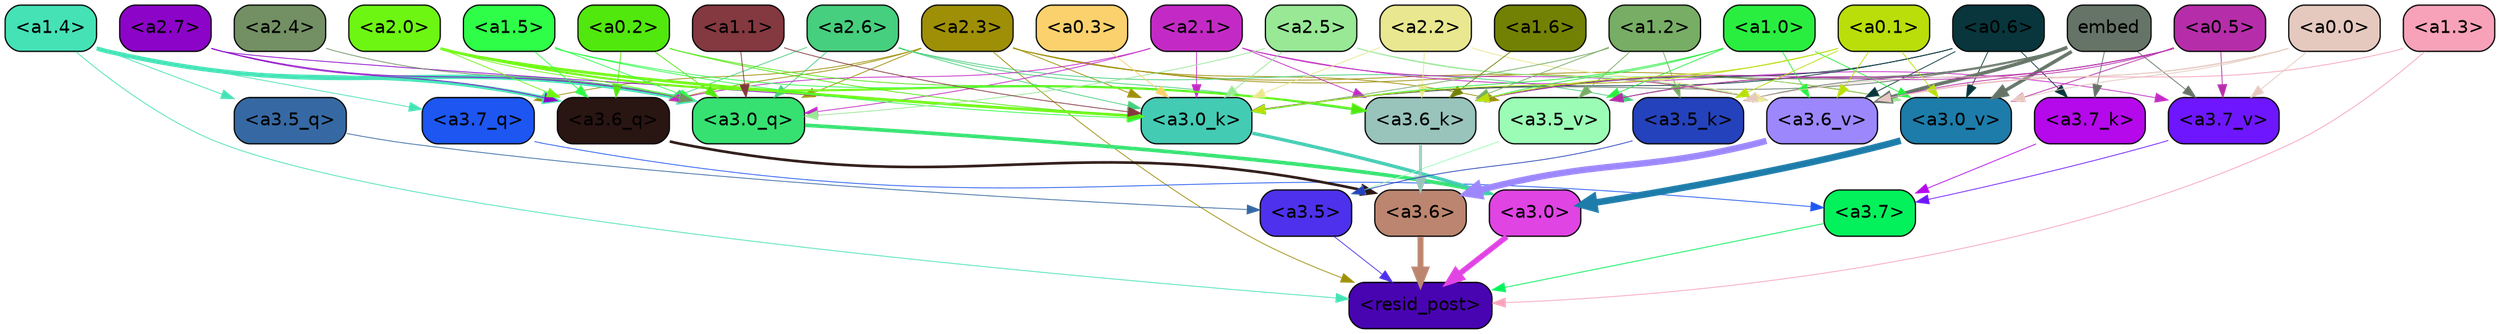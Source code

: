 strict digraph "" {
	graph [bgcolor=transparent,
		layout=dot,
		overlap=false,
		splines=true
	];
	"<a3.7>"	[color=black,
		fillcolor="#03f15b",
		fontname=Helvetica,
		shape=box,
		style="filled, rounded"];
	"<resid_post>"	[color=black,
		fillcolor="#4904b2",
		fontname=Helvetica,
		shape=box,
		style="filled, rounded"];
	"<a3.7>" -> "<resid_post>"	[color="#03f15b",
		penwidth=0.6239100098609924];
	"<a3.6>"	[color=black,
		fillcolor="#bb856f",
		fontname=Helvetica,
		shape=box,
		style="filled, rounded"];
	"<a3.6>" -> "<resid_post>"	[color="#bb856f",
		penwidth=4.569062113761902];
	"<a3.5>"	[color=black,
		fillcolor="#4d31ec",
		fontname=Helvetica,
		shape=box,
		style="filled, rounded"];
	"<a3.5>" -> "<resid_post>"	[color="#4d31ec",
		penwidth=0.6];
	"<a3.0>"	[color=black,
		fillcolor="#e044e3",
		fontname=Helvetica,
		shape=box,
		style="filled, rounded"];
	"<a3.0>" -> "<resid_post>"	[color="#e044e3",
		penwidth=4.283544182777405];
	"<a2.3>"	[color=black,
		fillcolor="#9e8f07",
		fontname=Helvetica,
		shape=box,
		style="filled, rounded"];
	"<a2.3>" -> "<resid_post>"	[color="#9e8f07",
		penwidth=0.6];
	"<a3.7_q>"	[color=black,
		fillcolor="#1d56f0",
		fontname=Helvetica,
		shape=box,
		style="filled, rounded"];
	"<a2.3>" -> "<a3.7_q>"	[color="#9e8f07",
		penwidth=0.6];
	"<a3.6_q>"	[color=black,
		fillcolor="#291512",
		fontname=Helvetica,
		shape=box,
		style="filled, rounded"];
	"<a2.3>" -> "<a3.6_q>"	[color="#9e8f07",
		penwidth=0.6];
	"<a3.0_q>"	[color=black,
		fillcolor="#36e171",
		fontname=Helvetica,
		shape=box,
		style="filled, rounded"];
	"<a2.3>" -> "<a3.0_q>"	[color="#9e8f07",
		penwidth=0.6];
	"<a3.0_k>"	[color=black,
		fillcolor="#44cbb3",
		fontname=Helvetica,
		shape=box,
		style="filled, rounded"];
	"<a2.3>" -> "<a3.0_k>"	[color="#9e8f07",
		penwidth=0.6];
	"<a3.6_v>"	[color=black,
		fillcolor="#9d87fd",
		fontname=Helvetica,
		shape=box,
		style="filled, rounded"];
	"<a2.3>" -> "<a3.6_v>"	[color="#9e8f07",
		penwidth=0.6];
	"<a3.5_v>"	[color=black,
		fillcolor="#9bfdb5",
		fontname=Helvetica,
		shape=box,
		style="filled, rounded"];
	"<a2.3>" -> "<a3.5_v>"	[color="#9e8f07",
		penwidth=0.6];
	"<a3.0_v>"	[color=black,
		fillcolor="#1d7ca9",
		fontname=Helvetica,
		shape=box,
		style="filled, rounded"];
	"<a2.3>" -> "<a3.0_v>"	[color="#9e8f07",
		penwidth=0.6];
	"<a1.4>"	[color=black,
		fillcolor="#45e2b6",
		fontname=Helvetica,
		shape=box,
		style="filled, rounded"];
	"<a1.4>" -> "<resid_post>"	[color="#45e2b6",
		penwidth=0.6];
	"<a1.4>" -> "<a3.7_q>"	[color="#45e2b6",
		penwidth=0.6];
	"<a1.4>" -> "<a3.6_q>"	[color="#45e2b6",
		penwidth=2.7934007048606873];
	"<a3.5_q>"	[color=black,
		fillcolor="#3669a3",
		fontname=Helvetica,
		shape=box,
		style="filled, rounded"];
	"<a1.4>" -> "<a3.5_q>"	[color="#45e2b6",
		penwidth=0.6];
	"<a1.4>" -> "<a3.0_q>"	[color="#45e2b6",
		penwidth=3.340754985809326];
	"<a1.3>"	[color=black,
		fillcolor="#f8a2b9",
		fontname=Helvetica,
		shape=box,
		style="filled, rounded"];
	"<a1.3>" -> "<resid_post>"	[color="#f8a2b9",
		penwidth=0.6];
	"<a1.3>" -> "<a3.6_v>"	[color="#f8a2b9",
		penwidth=0.6];
	"<a3.7_q>" -> "<a3.7>"	[color="#1d56f0",
		penwidth=0.6];
	"<a3.6_q>" -> "<a3.6>"	[color="#291512",
		penwidth=2.0347584784030914];
	"<a3.5_q>" -> "<a3.5>"	[color="#3669a3",
		penwidth=0.6];
	"<a3.0_q>" -> "<a3.0>"	[color="#36e171",
		penwidth=2.8635367155075073];
	"<a3.7_k>"	[color=black,
		fillcolor="#b508eb",
		fontname=Helvetica,
		shape=box,
		style="filled, rounded"];
	"<a3.7_k>" -> "<a3.7>"	[color="#b508eb",
		penwidth=0.6];
	"<a3.6_k>"	[color=black,
		fillcolor="#98c4bb",
		fontname=Helvetica,
		shape=box,
		style="filled, rounded"];
	"<a3.6_k>" -> "<a3.6>"	[color="#98c4bb",
		penwidth=2.1760786175727844];
	"<a3.5_k>"	[color=black,
		fillcolor="#2442bc",
		fontname=Helvetica,
		shape=box,
		style="filled, rounded"];
	"<a3.5_k>" -> "<a3.5>"	[color="#2442bc",
		penwidth=0.6];
	"<a3.0_k>" -> "<a3.0>"	[color="#44cbb3",
		penwidth=2.632905662059784];
	"<a3.7_v>"	[color=black,
		fillcolor="#6e16fe",
		fontname=Helvetica,
		shape=box,
		style="filled, rounded"];
	"<a3.7_v>" -> "<a3.7>"	[color="#6e16fe",
		penwidth=0.6];
	"<a3.6_v>" -> "<a3.6>"	[color="#9d87fd",
		penwidth=4.981305837631226];
	"<a3.5_v>" -> "<a3.5>"	[color="#9bfdb5",
		penwidth=0.6];
	"<a3.0_v>" -> "<a3.0>"	[color="#1d7ca9",
		penwidth=5.168330669403076];
	"<a2.7>"	[color=black,
		fillcolor="#8c04c8",
		fontname=Helvetica,
		shape=box,
		style="filled, rounded"];
	"<a2.7>" -> "<a3.6_q>"	[color="#8c04c8",
		penwidth=0.6];
	"<a2.7>" -> "<a3.0_q>"	[color="#8c04c8",
		penwidth=0.6];
	"<a2.7>" -> "<a3.0_k>"	[color="#8c04c8",
		penwidth=0.6];
	"<a2.6>"	[color=black,
		fillcolor="#46cf7e",
		fontname=Helvetica,
		shape=box,
		style="filled, rounded"];
	"<a2.6>" -> "<a3.6_q>"	[color="#46cf7e",
		penwidth=0.6];
	"<a2.6>" -> "<a3.0_q>"	[color="#46cf7e",
		penwidth=0.6];
	"<a2.6>" -> "<a3.6_k>"	[color="#46cf7e",
		penwidth=0.6];
	"<a2.6>" -> "<a3.5_k>"	[color="#46cf7e",
		penwidth=0.6];
	"<a2.6>" -> "<a3.0_k>"	[color="#46cf7e",
		penwidth=0.6];
	"<a2.1>"	[color=black,
		fillcolor="#c32ac5",
		fontname=Helvetica,
		shape=box,
		style="filled, rounded"];
	"<a2.1>" -> "<a3.6_q>"	[color="#c32ac5",
		penwidth=0.6];
	"<a2.1>" -> "<a3.0_q>"	[color="#c32ac5",
		penwidth=0.6];
	"<a2.1>" -> "<a3.6_k>"	[color="#c32ac5",
		penwidth=0.6];
	"<a2.1>" -> "<a3.0_k>"	[color="#c32ac5",
		penwidth=0.6];
	"<a2.1>" -> "<a3.7_v>"	[color="#c32ac5",
		penwidth=0.6];
	"<a2.1>" -> "<a3.6_v>"	[color="#c32ac5",
		penwidth=0.6];
	"<a2.0>"	[color=black,
		fillcolor="#6ef613",
		fontname=Helvetica,
		shape=box,
		style="filled, rounded"];
	"<a2.0>" -> "<a3.6_q>"	[color="#6ef613",
		penwidth=0.6];
	"<a2.0>" -> "<a3.0_q>"	[color="#6ef613",
		penwidth=0.6];
	"<a2.0>" -> "<a3.6_k>"	[color="#6ef613",
		penwidth=1.6382827460765839];
	"<a2.0>" -> "<a3.0_k>"	[color="#6ef613",
		penwidth=2.161143198609352];
	"<a1.5>"	[color=black,
		fillcolor="#2efe48",
		fontname=Helvetica,
		shape=box,
		style="filled, rounded"];
	"<a1.5>" -> "<a3.6_q>"	[color="#2efe48",
		penwidth=0.6];
	"<a1.5>" -> "<a3.0_q>"	[color="#2efe48",
		penwidth=0.6];
	"<a1.5>" -> "<a3.6_k>"	[color="#2efe48",
		penwidth=0.6];
	"<a1.5>" -> "<a3.0_k>"	[color="#2efe48",
		penwidth=0.6];
	"<a0.2>"	[color=black,
		fillcolor="#51e80e",
		fontname=Helvetica,
		shape=box,
		style="filled, rounded"];
	"<a0.2>" -> "<a3.6_q>"	[color="#51e80e",
		penwidth=0.6];
	"<a0.2>" -> "<a3.0_q>"	[color="#51e80e",
		penwidth=0.6];
	"<a0.2>" -> "<a3.6_k>"	[color="#51e80e",
		penwidth=0.6];
	"<a0.2>" -> "<a3.0_k>"	[color="#51e80e",
		penwidth=0.6];
	"<a2.5>"	[color=black,
		fillcolor="#98e896",
		fontname=Helvetica,
		shape=box,
		style="filled, rounded"];
	"<a2.5>" -> "<a3.0_q>"	[color="#98e896",
		penwidth=0.6];
	"<a2.5>" -> "<a3.0_k>"	[color="#98e896",
		penwidth=0.6];
	"<a2.5>" -> "<a3.6_v>"	[color="#98e896",
		penwidth=0.6];
	"<a2.5>" -> "<a3.0_v>"	[color="#98e896",
		penwidth=0.6];
	"<a2.4>"	[color=black,
		fillcolor="#729063",
		fontname=Helvetica,
		shape=box,
		style="filled, rounded"];
	"<a2.4>" -> "<a3.0_q>"	[color="#729063",
		penwidth=0.6];
	"<a1.1>"	[color=black,
		fillcolor="#843840",
		fontname=Helvetica,
		shape=box,
		style="filled, rounded"];
	"<a1.1>" -> "<a3.0_q>"	[color="#843840",
		penwidth=0.6];
	"<a1.1>" -> "<a3.0_k>"	[color="#843840",
		penwidth=0.6];
	"<a0.6>"	[color=black,
		fillcolor="#08363c",
		fontname=Helvetica,
		shape=box,
		style="filled, rounded"];
	"<a0.6>" -> "<a3.7_k>"	[color="#08363c",
		penwidth=0.6];
	"<a0.6>" -> "<a3.6_k>"	[color="#08363c",
		penwidth=0.6];
	"<a0.6>" -> "<a3.0_k>"	[color="#08363c",
		penwidth=0.6];
	"<a0.6>" -> "<a3.6_v>"	[color="#08363c",
		penwidth=0.6];
	"<a0.6>" -> "<a3.0_v>"	[color="#08363c",
		penwidth=0.6];
	embed	[color=black,
		fillcolor="#657467",
		fontname=Helvetica,
		shape=box,
		style="filled, rounded"];
	embed -> "<a3.7_k>"	[color="#657467",
		penwidth=0.6];
	embed -> "<a3.6_k>"	[color="#657467",
		penwidth=0.6];
	embed -> "<a3.5_k>"	[color="#657467",
		penwidth=0.6];
	embed -> "<a3.0_k>"	[color="#657467",
		penwidth=0.6];
	embed -> "<a3.7_v>"	[color="#657467",
		penwidth=0.6];
	embed -> "<a3.6_v>"	[color="#657467",
		penwidth=2.7825746536254883];
	embed -> "<a3.5_v>"	[color="#657467",
		penwidth=0.6];
	embed -> "<a3.0_v>"	[color="#657467",
		penwidth=2.6950180530548096];
	"<a2.2>"	[color=black,
		fillcolor="#e9e78f",
		fontname=Helvetica,
		shape=box,
		style="filled, rounded"];
	"<a2.2>" -> "<a3.6_k>"	[color="#e9e78f",
		penwidth=0.6];
	"<a2.2>" -> "<a3.0_k>"	[color="#e9e78f",
		penwidth=0.6];
	"<a2.2>" -> "<a3.6_v>"	[color="#e9e78f",
		penwidth=0.6];
	"<a1.6>"	[color=black,
		fillcolor="#728103",
		fontname=Helvetica,
		shape=box,
		style="filled, rounded"];
	"<a1.6>" -> "<a3.6_k>"	[color="#728103",
		penwidth=0.6];
	"<a1.2>"	[color=black,
		fillcolor="#77ad64",
		fontname=Helvetica,
		shape=box,
		style="filled, rounded"];
	"<a1.2>" -> "<a3.6_k>"	[color="#77ad64",
		penwidth=0.6];
	"<a1.2>" -> "<a3.5_k>"	[color="#77ad64",
		penwidth=0.6];
	"<a1.2>" -> "<a3.0_k>"	[color="#77ad64",
		penwidth=0.6];
	"<a1.2>" -> "<a3.5_v>"	[color="#77ad64",
		penwidth=0.6];
	"<a1.0>"	[color=black,
		fillcolor="#29ee40",
		fontname=Helvetica,
		shape=box,
		style="filled, rounded"];
	"<a1.0>" -> "<a3.6_k>"	[color="#29ee40",
		penwidth=0.6];
	"<a1.0>" -> "<a3.0_k>"	[color="#29ee40",
		penwidth=0.6];
	"<a1.0>" -> "<a3.6_v>"	[color="#29ee40",
		penwidth=0.6];
	"<a1.0>" -> "<a3.5_v>"	[color="#29ee40",
		penwidth=0.6];
	"<a1.0>" -> "<a3.0_v>"	[color="#29ee40",
		penwidth=0.6];
	"<a0.5>"	[color=black,
		fillcolor="#b62da9",
		fontname=Helvetica,
		shape=box,
		style="filled, rounded"];
	"<a0.5>" -> "<a3.6_k>"	[color="#b62da9",
		penwidth=0.6];
	"<a0.5>" -> "<a3.7_v>"	[color="#b62da9",
		penwidth=0.6];
	"<a0.5>" -> "<a3.6_v>"	[color="#b62da9",
		penwidth=0.6];
	"<a0.5>" -> "<a3.5_v>"	[color="#b62da9",
		penwidth=0.6];
	"<a0.5>" -> "<a3.0_v>"	[color="#b62da9",
		penwidth=0.6];
	"<a0.1>"	[color=black,
		fillcolor="#b9de0a",
		fontname=Helvetica,
		shape=box,
		style="filled, rounded"];
	"<a0.1>" -> "<a3.6_k>"	[color="#b9de0a",
		penwidth=0.6];
	"<a0.1>" -> "<a3.5_k>"	[color="#b9de0a",
		penwidth=0.6];
	"<a0.1>" -> "<a3.0_k>"	[color="#b9de0a",
		penwidth=0.6];
	"<a0.1>" -> "<a3.6_v>"	[color="#b9de0a",
		penwidth=0.6];
	"<a0.1>" -> "<a3.0_v>"	[color="#b9de0a",
		penwidth=0.6];
	"<a0.0>"	[color=black,
		fillcolor="#e5c9bf",
		fontname=Helvetica,
		shape=box,
		style="filled, rounded"];
	"<a0.0>" -> "<a3.5_k>"	[color="#e5c9bf",
		penwidth=0.6];
	"<a0.0>" -> "<a3.7_v>"	[color="#e5c9bf",
		penwidth=0.6];
	"<a0.0>" -> "<a3.6_v>"	[color="#e5c9bf",
		penwidth=0.6];
	"<a0.0>" -> "<a3.0_v>"	[color="#e5c9bf",
		penwidth=0.6];
	"<a0.3>"	[color=black,
		fillcolor="#fbd16e",
		fontname=Helvetica,
		shape=box,
		style="filled, rounded"];
	"<a0.3>" -> "<a3.0_k>"	[color="#fbd16e",
		penwidth=0.6];
}
